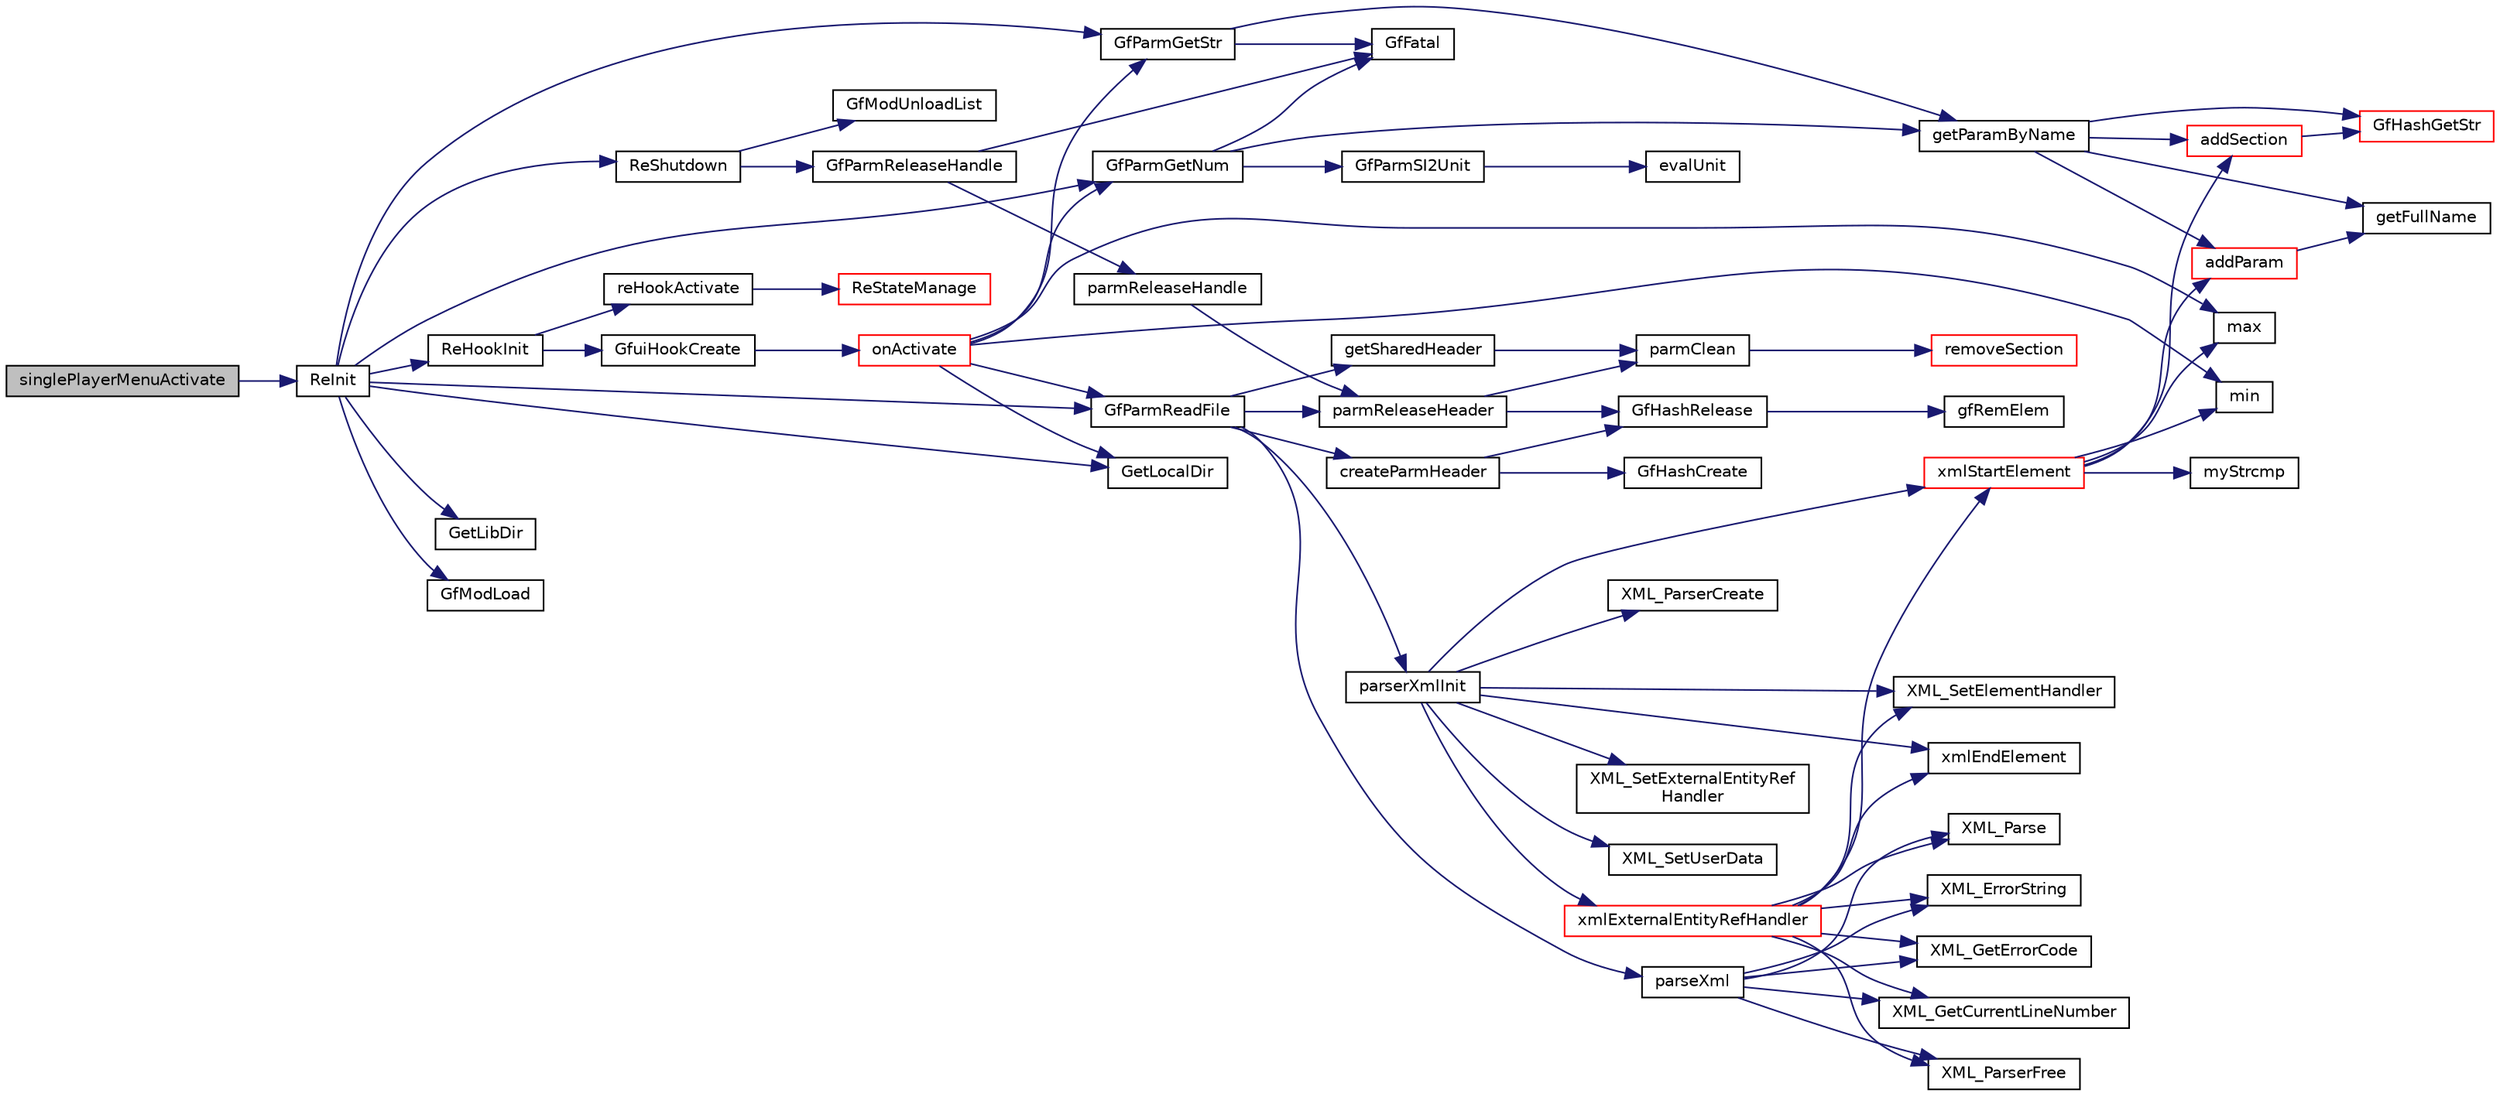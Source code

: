 digraph "singlePlayerMenuActivate"
{
  edge [fontname="Helvetica",fontsize="10",labelfontname="Helvetica",labelfontsize="10"];
  node [fontname="Helvetica",fontsize="10",shape=record];
  rankdir="LR";
  Node1 [label="singlePlayerMenuActivate",height=0.2,width=0.4,color="black", fillcolor="grey75", style="filled", fontcolor="black"];
  Node1 -> Node2 [color="midnightblue",fontsize="10",style="solid",fontname="Helvetica"];
  Node2 [label="ReInit",height=0.2,width=0.4,color="black", fillcolor="white", style="filled",URL="$raceinit_8cpp.html#a1098c805332a11376d138cfe2473841d"];
  Node2 -> Node3 [color="midnightblue",fontsize="10",style="solid",fontname="Helvetica"];
  Node3 [label="ReShutdown",height=0.2,width=0.4,color="black", fillcolor="white", style="filled",URL="$raceinit_8cpp.html#a8be372612717651e4d36d838c2c47199"];
  Node3 -> Node4 [color="midnightblue",fontsize="10",style="solid",fontname="Helvetica"];
  Node4 [label="GfModUnloadList",height=0.2,width=0.4,color="black", fillcolor="white", style="filled",URL="$group__module.html#ga1719557d0587255fcfb8b1dc2b000705",tooltip="Unload the DLLs of a list. "];
  Node3 -> Node5 [color="midnightblue",fontsize="10",style="solid",fontname="Helvetica"];
  Node5 [label="GfParmReleaseHandle",height=0.2,width=0.4,color="black", fillcolor="white", style="filled",URL="$group__paramsfile.html#ga1a1597d2697db41bcb9fdb64a6569761",tooltip="Release given parameter set handle parmHandle. "];
  Node5 -> Node6 [color="midnightblue",fontsize="10",style="solid",fontname="Helvetica"];
  Node6 [label="GfFatal",height=0.2,width=0.4,color="black", fillcolor="white", style="filled",URL="$tgf_8h.html#a927c58e55400ef72e0e54548b26f973d"];
  Node5 -> Node7 [color="midnightblue",fontsize="10",style="solid",fontname="Helvetica"];
  Node7 [label="parmReleaseHandle",height=0.2,width=0.4,color="black", fillcolor="white", style="filled",URL="$group__paramshelper.html#gaed13d1d94abd7055dcd118e91a857cf8",tooltip="Helper function to release the handle and eventually the referenced parameter set (if the reference c..."];
  Node7 -> Node8 [color="midnightblue",fontsize="10",style="solid",fontname="Helvetica"];
  Node8 [label="parmReleaseHeader",height=0.2,width=0.4,color="black", fillcolor="white", style="filled",URL="$group__paramshelper.html#ga240416a305e2986d5fe269ae7ecc92df",tooltip="Helper function to release the parameter set if the reference counter is 0. "];
  Node8 -> Node9 [color="midnightblue",fontsize="10",style="solid",fontname="Helvetica"];
  Node9 [label="parmClean",height=0.2,width=0.4,color="black", fillcolor="white", style="filled",URL="$group__paramshelper.html#gaac5f3f388c857d021c431414dc192346",tooltip="Helper function to release the parameter set content. "];
  Node9 -> Node10 [color="midnightblue",fontsize="10",style="solid",fontname="Helvetica"];
  Node10 [label="removeSection",height=0.2,width=0.4,color="red", fillcolor="white", style="filled",URL="$group__paramshelper.html#gac51895ad01bc596f2891d7f1dce31a3b",tooltip="Helper function to remove a section and its contents (subsections, elements). "];
  Node8 -> Node11 [color="midnightblue",fontsize="10",style="solid",fontname="Helvetica"];
  Node11 [label="GfHashRelease",height=0.2,width=0.4,color="black", fillcolor="white", style="filled",URL="$group__hash.html#ga7a1013beb031af3ded1251fb41ba0ae2",tooltip="Release a hash table. "];
  Node11 -> Node12 [color="midnightblue",fontsize="10",style="solid",fontname="Helvetica"];
  Node12 [label="gfRemElem",height=0.2,width=0.4,color="black", fillcolor="white", style="filled",URL="$hash_8cpp.html#ad7fbb4bb2471283e27a8104d62d88720",tooltip="Remove a table element. "];
  Node2 -> Node13 [color="midnightblue",fontsize="10",style="solid",fontname="Helvetica"];
  Node13 [label="GetLocalDir",height=0.2,width=0.4,color="black", fillcolor="white", style="filled",URL="$tgf_8cpp.html#ae34eae3991aacabaf9c64025449d8c87"];
  Node2 -> Node14 [color="midnightblue",fontsize="10",style="solid",fontname="Helvetica"];
  Node14 [label="GfParmReadFile",height=0.2,width=0.4,color="black", fillcolor="white", style="filled",URL="$group__paramsfile.html#ga86fccfc1b5f8abf4ef6546896abd1e4f",tooltip="Read parameter set from file and return handle to parameter set. "];
  Node14 -> Node15 [color="midnightblue",fontsize="10",style="solid",fontname="Helvetica"];
  Node15 [label="getSharedHeader",height=0.2,width=0.4,color="black", fillcolor="white", style="filled",URL="$group__paramshelper.html#ga5935841c26ba851b585d1b06a06b04f9",tooltip="Helper function for looking up parameter sets in the cache. "];
  Node15 -> Node9 [color="midnightblue",fontsize="10",style="solid",fontname="Helvetica"];
  Node14 -> Node16 [color="midnightblue",fontsize="10",style="solid",fontname="Helvetica"];
  Node16 [label="createParmHeader",height=0.2,width=0.4,color="black", fillcolor="white", style="filled",URL="$group__paramshelper.html#ga51eeeb22e31263d97660ac17f4523059",tooltip="Helper function to create header for parameter set handle. "];
  Node16 -> Node17 [color="midnightblue",fontsize="10",style="solid",fontname="Helvetica"];
  Node17 [label="GfHashCreate",height=0.2,width=0.4,color="black", fillcolor="white", style="filled",URL="$group__hash.html#ga2f9ae7e2ca54b135a6fed903b26a51c3",tooltip="Create a new hash table. "];
  Node16 -> Node11 [color="midnightblue",fontsize="10",style="solid",fontname="Helvetica"];
  Node14 -> Node18 [color="midnightblue",fontsize="10",style="solid",fontname="Helvetica"];
  Node18 [label="parserXmlInit",height=0.2,width=0.4,color="black", fillcolor="white", style="filled",URL="$group__paramshelper.html#gac858836123c9b216a1ac07054f1c622e",tooltip="Helper function to set up XML parser in parmHandle. "];
  Node18 -> Node19 [color="midnightblue",fontsize="10",style="solid",fontname="Helvetica"];
  Node19 [label="XML_ParserCreate",height=0.2,width=0.4,color="black", fillcolor="white", style="filled",URL="$xmlparse_8h.html#ade0dde4b0e968d0ca6276f44576e13f7"];
  Node18 -> Node20 [color="midnightblue",fontsize="10",style="solid",fontname="Helvetica"];
  Node20 [label="XML_SetElementHandler",height=0.2,width=0.4,color="black", fillcolor="white", style="filled",URL="$xmlparse_8h.html#a8196f30d3a7d9af1d4ef6d19393670ce"];
  Node18 -> Node21 [color="midnightblue",fontsize="10",style="solid",fontname="Helvetica"];
  Node21 [label="xmlStartElement",height=0.2,width=0.4,color="red", fillcolor="white", style="filled",URL="$group__paramshelper.html#ga45d22a41d2ebfe64d6d62222ce1f799c",tooltip="Helper function to process opening XML elements. "];
  Node21 -> Node22 [color="midnightblue",fontsize="10",style="solid",fontname="Helvetica"];
  Node22 [label="min",height=0.2,width=0.4,color="black", fillcolor="white", style="filled",URL="$_basic_8h.html#a07ea3b7c7ac18b96fd67ba3a6757ceb2"];
  Node21 -> Node23 [color="midnightblue",fontsize="10",style="solid",fontname="Helvetica"];
  Node23 [label="max",height=0.2,width=0.4,color="black", fillcolor="white", style="filled",URL="$_basic_8h.html#a5d2b2bbbf85f9a5ef76ff76cf42a4e69"];
  Node21 -> Node24 [color="midnightblue",fontsize="10",style="solid",fontname="Helvetica"];
  Node24 [label="myStrcmp",height=0.2,width=0.4,color="black", fillcolor="white", style="filled",URL="$params_8cpp.html#abe4e52c180f7f323352a4d231263478c"];
  Node21 -> Node25 [color="midnightblue",fontsize="10",style="solid",fontname="Helvetica"];
  Node25 [label="addSection",height=0.2,width=0.4,color="red", fillcolor="white", style="filled",URL="$group__paramshelper.html#ga56946944d68598d938e65db86ce1221f",tooltip="Helper function to add a section to a parameter set. "];
  Node25 -> Node26 [color="midnightblue",fontsize="10",style="solid",fontname="Helvetica"];
  Node26 [label="GfHashGetStr",height=0.2,width=0.4,color="red", fillcolor="white", style="filled",URL="$group__hash.html#ga4e47f57400b95ab9b6fe918c123fdb26",tooltip="Get the user data associated with a string key. "];
  Node21 -> Node27 [color="midnightblue",fontsize="10",style="solid",fontname="Helvetica"];
  Node27 [label="addParam",height=0.2,width=0.4,color="red", fillcolor="white", style="filled",URL="$group__paramshelper.html#gaf202744654cbc648b47479f30ccc3a8c",tooltip="Helper function to add parameter, does not check for duplicated name. "];
  Node27 -> Node28 [color="midnightblue",fontsize="10",style="solid",fontname="Helvetica"];
  Node28 [label="getFullName",height=0.2,width=0.4,color="black", fillcolor="white", style="filled",URL="$group__paramshelper.html#gaf12253922391ef1139cd12f2a0ffa5ea",tooltip="Helper function to get the full name of a parameter (full name: \"sectionName/paramName\"). "];
  Node18 -> Node29 [color="midnightblue",fontsize="10",style="solid",fontname="Helvetica"];
  Node29 [label="xmlEndElement",height=0.2,width=0.4,color="black", fillcolor="white", style="filled",URL="$group__paramshelper.html#ga48f0e93d727aea78b8dadfb8e859c26d",tooltip="Helper function to process closing XML elements. "];
  Node18 -> Node30 [color="midnightblue",fontsize="10",style="solid",fontname="Helvetica"];
  Node30 [label="XML_SetExternalEntityRef\lHandler",height=0.2,width=0.4,color="black", fillcolor="white", style="filled",URL="$xmlparse_8h.html#a4be35852fe0a42e2f46e990a49b12905"];
  Node18 -> Node31 [color="midnightblue",fontsize="10",style="solid",fontname="Helvetica"];
  Node31 [label="xmlExternalEntityRefHandler",height=0.2,width=0.4,color="red", fillcolor="white", style="filled",URL="$group__paramshelper.html#gab2e26dde18900c30b28d2476878ecdc2",tooltip="Helper function to handle external XML entities (XML referencing over multiple files/URI&#39;s). "];
  Node31 -> Node20 [color="midnightblue",fontsize="10",style="solid",fontname="Helvetica"];
  Node31 -> Node21 [color="midnightblue",fontsize="10",style="solid",fontname="Helvetica"];
  Node31 -> Node29 [color="midnightblue",fontsize="10",style="solid",fontname="Helvetica"];
  Node31 -> Node32 [color="midnightblue",fontsize="10",style="solid",fontname="Helvetica"];
  Node32 [label="XML_Parse",height=0.2,width=0.4,color="black", fillcolor="white", style="filled",URL="$xmlparse_8h.html#aa06dad15892c63db00b52076959824ab"];
  Node31 -> Node33 [color="midnightblue",fontsize="10",style="solid",fontname="Helvetica"];
  Node33 [label="XML_ErrorString",height=0.2,width=0.4,color="black", fillcolor="white", style="filled",URL="$xmlparse_8h.html#ad5096213a0c5e65394c9cce5c378edbe"];
  Node31 -> Node34 [color="midnightblue",fontsize="10",style="solid",fontname="Helvetica"];
  Node34 [label="XML_GetErrorCode",height=0.2,width=0.4,color="black", fillcolor="white", style="filled",URL="$xmlparse_8h.html#a52353f6b74112285d2480e5396de1909"];
  Node31 -> Node35 [color="midnightblue",fontsize="10",style="solid",fontname="Helvetica"];
  Node35 [label="XML_GetCurrentLineNumber",height=0.2,width=0.4,color="black", fillcolor="white", style="filled",URL="$xmlparse_8h.html#af83853fd6e66f9e3da11533240c4225f"];
  Node31 -> Node36 [color="midnightblue",fontsize="10",style="solid",fontname="Helvetica"];
  Node36 [label="XML_ParserFree",height=0.2,width=0.4,color="black", fillcolor="white", style="filled",URL="$xmlparse_8h.html#ad46cb4a3a84d2b767811fc788b7cf90f"];
  Node18 -> Node37 [color="midnightblue",fontsize="10",style="solid",fontname="Helvetica"];
  Node37 [label="XML_SetUserData",height=0.2,width=0.4,color="black", fillcolor="white", style="filled",URL="$xmlparse_8h.html#aa5537176d35f3a2a96f9a56886ea1752"];
  Node14 -> Node38 [color="midnightblue",fontsize="10",style="solid",fontname="Helvetica"];
  Node38 [label="parseXml",height=0.2,width=0.4,color="black", fillcolor="white", style="filled",URL="$group__paramshelper.html#gaf8e1884873dd5449e8fedab60c19e46a",tooltip="Helper function to parse one line of XML. "];
  Node38 -> Node32 [color="midnightblue",fontsize="10",style="solid",fontname="Helvetica"];
  Node38 -> Node33 [color="midnightblue",fontsize="10",style="solid",fontname="Helvetica"];
  Node38 -> Node34 [color="midnightblue",fontsize="10",style="solid",fontname="Helvetica"];
  Node38 -> Node35 [color="midnightblue",fontsize="10",style="solid",fontname="Helvetica"];
  Node38 -> Node36 [color="midnightblue",fontsize="10",style="solid",fontname="Helvetica"];
  Node14 -> Node8 [color="midnightblue",fontsize="10",style="solid",fontname="Helvetica"];
  Node2 -> Node39 [color="midnightblue",fontsize="10",style="solid",fontname="Helvetica"];
  Node39 [label="GfParmGetStr",height=0.2,width=0.4,color="black", fillcolor="white", style="filled",URL="$group__paramsdata.html#gaa37bfd1fabd03d24fd50812c2330fa12",tooltip="Get a string parameter from the parameter set handle. "];
  Node39 -> Node6 [color="midnightblue",fontsize="10",style="solid",fontname="Helvetica"];
  Node39 -> Node40 [color="midnightblue",fontsize="10",style="solid",fontname="Helvetica"];
  Node40 [label="getParamByName",height=0.2,width=0.4,color="black", fillcolor="white", style="filled",URL="$group__paramshelper.html#gad76ca407ee6b618e69f80c80aa319d63",tooltip="Helper function to get (or create) a parameter by name. "];
  Node40 -> Node28 [color="midnightblue",fontsize="10",style="solid",fontname="Helvetica"];
  Node40 -> Node26 [color="midnightblue",fontsize="10",style="solid",fontname="Helvetica"];
  Node40 -> Node25 [color="midnightblue",fontsize="10",style="solid",fontname="Helvetica"];
  Node40 -> Node27 [color="midnightblue",fontsize="10",style="solid",fontname="Helvetica"];
  Node2 -> Node41 [color="midnightblue",fontsize="10",style="solid",fontname="Helvetica"];
  Node41 [label="GetLibDir",height=0.2,width=0.4,color="black", fillcolor="white", style="filled",URL="$tgf_8cpp.html#a6532b80477028b45e4c8a5b3992c45c9"];
  Node2 -> Node42 [color="midnightblue",fontsize="10",style="solid",fontname="Helvetica"];
  Node42 [label="GfModLoad",height=0.2,width=0.4,color="black", fillcolor="white", style="filled",URL="$group__module.html#ga61ccfe6ae8248ff7d350f128a3bccac2",tooltip="Load the specified DLLs. "];
  Node2 -> Node43 [color="midnightblue",fontsize="10",style="solid",fontname="Helvetica"];
  Node43 [label="GfParmGetNum",height=0.2,width=0.4,color="black", fillcolor="white", style="filled",URL="$group__paramsdata.html#ga57d6d6694c94482128c7b7bd6bf0a2e8",tooltip="Get a numerical parameter from the parameter set handle. "];
  Node43 -> Node6 [color="midnightblue",fontsize="10",style="solid",fontname="Helvetica"];
  Node43 -> Node40 [color="midnightblue",fontsize="10",style="solid",fontname="Helvetica"];
  Node43 -> Node44 [color="midnightblue",fontsize="10",style="solid",fontname="Helvetica"];
  Node44 [label="GfParmSI2Unit",height=0.2,width=0.4,color="black", fillcolor="white", style="filled",URL="$group__paramsdata.html#gab24de0cda7e3f9a5ea42be6dd7592a38",tooltip="Convert a value from SI to given unit. "];
  Node44 -> Node45 [color="midnightblue",fontsize="10",style="solid",fontname="Helvetica"];
  Node45 [label="evalUnit",height=0.2,width=0.4,color="black", fillcolor="white", style="filled",URL="$group__paramshelper.html#ga939d9b995855a1e99d2ed2591692c71d",tooltip="Support function to multiply or divide dest with unit conversion factor. "];
  Node2 -> Node46 [color="midnightblue",fontsize="10",style="solid",fontname="Helvetica"];
  Node46 [label="ReHookInit",height=0.2,width=0.4,color="black", fillcolor="white", style="filled",URL="$racegl_8cpp.html#aa28af7a20a38fa7c0e0748a71b6524b8"];
  Node46 -> Node47 [color="midnightblue",fontsize="10",style="solid",fontname="Helvetica"];
  Node47 [label="GfuiHookCreate",height=0.2,width=0.4,color="black", fillcolor="white", style="filled",URL="$group__gui.html#ga9085c87039454c793822f4d5f0b07c7a",tooltip="Create a callback hook. "];
  Node47 -> Node48 [color="midnightblue",fontsize="10",style="solid",fontname="Helvetica"];
  Node48 [label="onActivate",height=0.2,width=0.4,color="red", fillcolor="white", style="filled",URL="$controlconfig_8cpp.html#aa648143267724ca9dda4aba973202a20"];
  Node48 -> Node13 [color="midnightblue",fontsize="10",style="solid",fontname="Helvetica"];
  Node48 -> Node14 [color="midnightblue",fontsize="10",style="solid",fontname="Helvetica"];
  Node48 -> Node39 [color="midnightblue",fontsize="10",style="solid",fontname="Helvetica"];
  Node48 -> Node43 [color="midnightblue",fontsize="10",style="solid",fontname="Helvetica"];
  Node48 -> Node22 [color="midnightblue",fontsize="10",style="solid",fontname="Helvetica"];
  Node48 -> Node23 [color="midnightblue",fontsize="10",style="solid",fontname="Helvetica"];
  Node46 -> Node49 [color="midnightblue",fontsize="10",style="solid",fontname="Helvetica"];
  Node49 [label="reHookActivate",height=0.2,width=0.4,color="black", fillcolor="white", style="filled",URL="$racegl_8cpp.html#ad81086e6f95531ae1af1620321b35f43"];
  Node49 -> Node50 [color="midnightblue",fontsize="10",style="solid",fontname="Helvetica"];
  Node50 [label="ReStateManage",height=0.2,width=0.4,color="red", fillcolor="white", style="filled",URL="$racestate_8cpp.html#a049810dfed9900705f82ec174358bc18"];
}

